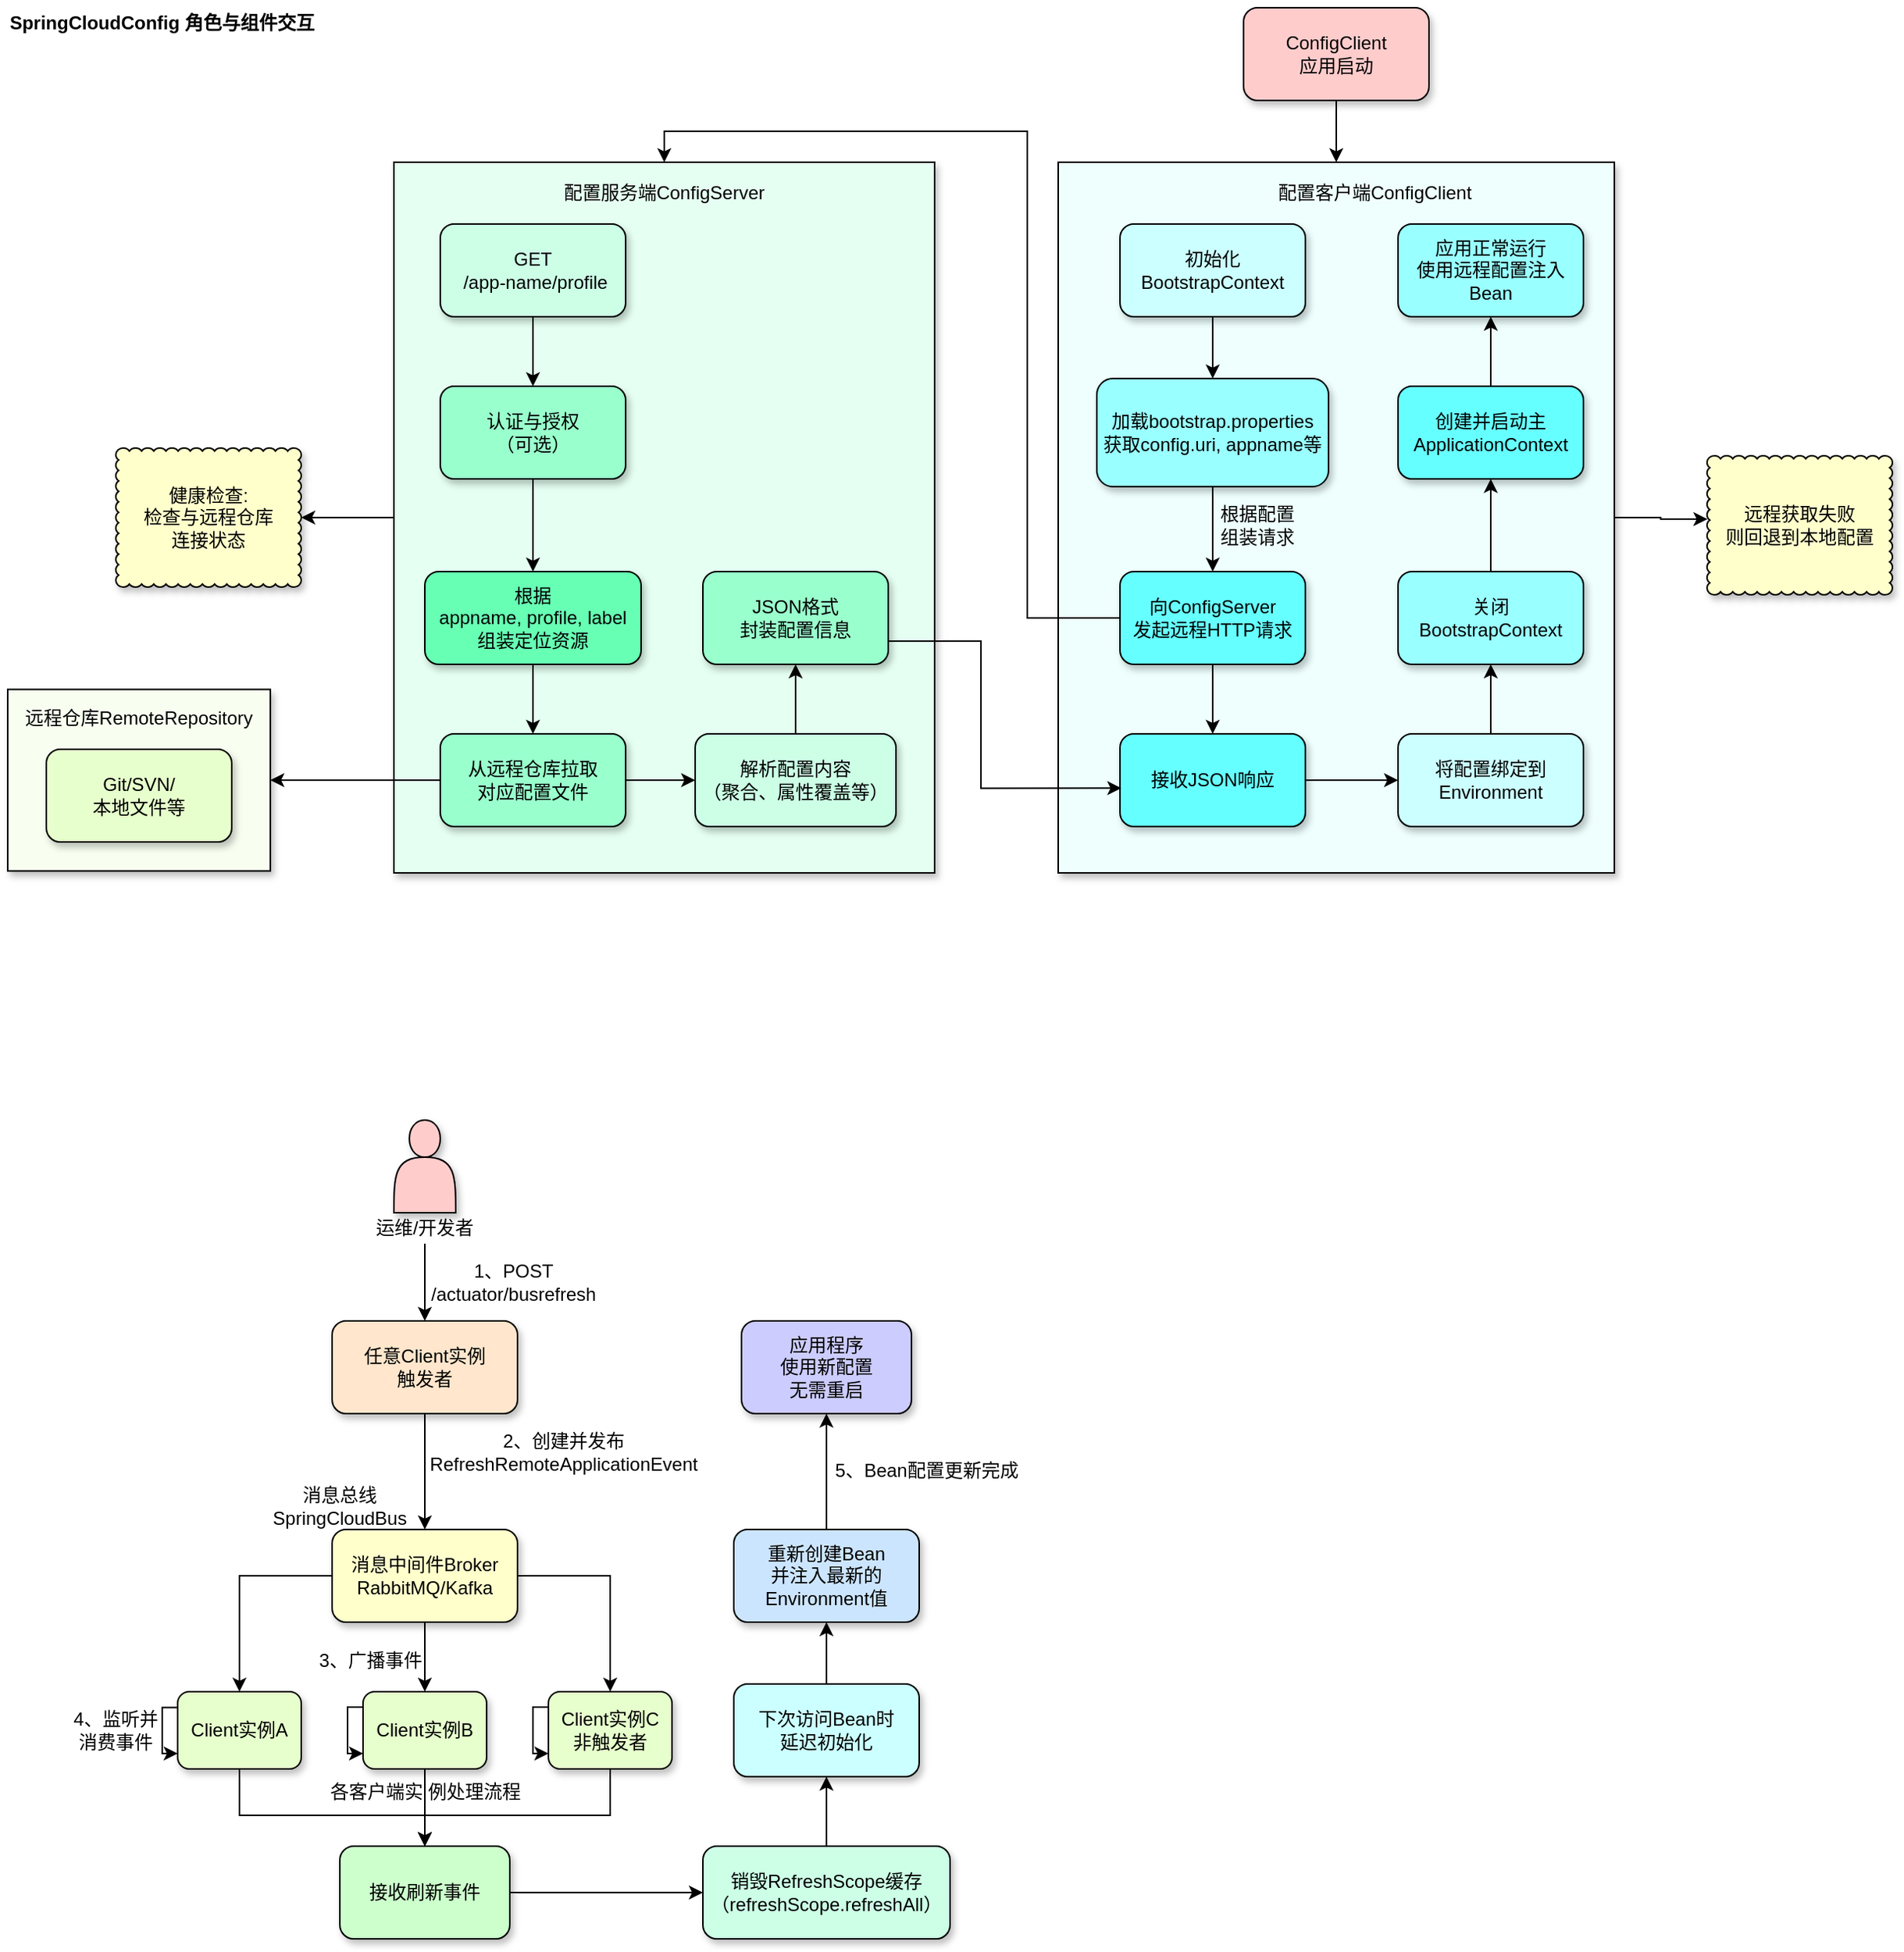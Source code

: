 <mxfile version="28.1.0">
  <diagram name="第 1 页" id="NeXlB-DkaC1V6HmDpA3a">
    <mxGraphModel dx="2140" dy="639" grid="1" gridSize="10" guides="1" tooltips="1" connect="1" arrows="1" fold="1" page="1" pageScale="1" pageWidth="827" pageHeight="1169" math="0" shadow="0">
      <root>
        <mxCell id="0" />
        <mxCell id="1" parent="0" />
        <mxCell id="AN1FsqrcMt11nKGcJI2h-75" value="" style="group" parent="1" vertex="1" connectable="0">
          <mxGeometry x="-690" y="130" width="1220" height="560" as="geometry" />
        </mxCell>
        <mxCell id="AN1FsqrcMt11nKGcJI2h-43" value="" style="rounded=0;whiteSpace=wrap;html=1;fillColor=#EEFFFE;shadow=1;" parent="AN1FsqrcMt11nKGcJI2h-75" vertex="1">
          <mxGeometry x="680" y="100" width="360" height="460" as="geometry" />
        </mxCell>
        <mxCell id="AN1FsqrcMt11nKGcJI2h-74" style="edgeStyle=orthogonalEdgeStyle;rounded=0;orthogonalLoop=1;jettySize=auto;html=1;" parent="AN1FsqrcMt11nKGcJI2h-75" source="AN1FsqrcMt11nKGcJI2h-42" target="AN1FsqrcMt11nKGcJI2h-47" edge="1">
          <mxGeometry relative="1" as="geometry" />
        </mxCell>
        <mxCell id="AN1FsqrcMt11nKGcJI2h-42" value="" style="rounded=0;whiteSpace=wrap;html=1;fillColor=#E5FFF2;shadow=1;" parent="AN1FsqrcMt11nKGcJI2h-75" vertex="1">
          <mxGeometry x="250" y="100" width="350" height="460" as="geometry" />
        </mxCell>
        <mxCell id="AN1FsqrcMt11nKGcJI2h-39" value="" style="rounded=0;whiteSpace=wrap;html=1;fillColor=#F8FFF1;shadow=1;" parent="AN1FsqrcMt11nKGcJI2h-75" vertex="1">
          <mxGeometry y="441.25" width="170" height="117.5" as="geometry" />
        </mxCell>
        <mxCell id="AN1FsqrcMt11nKGcJI2h-45" style="edgeStyle=orthogonalEdgeStyle;rounded=0;orthogonalLoop=1;jettySize=auto;html=1;entryX=0.5;entryY=0;entryDx=0;entryDy=0;" parent="AN1FsqrcMt11nKGcJI2h-75" source="AN1FsqrcMt11nKGcJI2h-1" target="AN1FsqrcMt11nKGcJI2h-43" edge="1">
          <mxGeometry relative="1" as="geometry" />
        </mxCell>
        <mxCell id="AN1FsqrcMt11nKGcJI2h-1" value="ConfigClient&lt;br&gt;应用启动" style="rounded=1;whiteSpace=wrap;html=1;fillColor=#FFCCCC;shadow=1;" parent="AN1FsqrcMt11nKGcJI2h-75" vertex="1">
          <mxGeometry x="800" width="120" height="60" as="geometry" />
        </mxCell>
        <mxCell id="AN1FsqrcMt11nKGcJI2h-7" style="edgeStyle=orthogonalEdgeStyle;rounded=0;orthogonalLoop=1;jettySize=auto;html=1;entryX=0.5;entryY=0;entryDx=0;entryDy=0;" parent="AN1FsqrcMt11nKGcJI2h-75" source="AN1FsqrcMt11nKGcJI2h-2" target="AN1FsqrcMt11nKGcJI2h-6" edge="1">
          <mxGeometry relative="1" as="geometry" />
        </mxCell>
        <mxCell id="AN1FsqrcMt11nKGcJI2h-2" value="初始化BootstrapContext" style="rounded=1;whiteSpace=wrap;html=1;fillColor=#CCFFFF;shadow=1;" parent="AN1FsqrcMt11nKGcJI2h-75" vertex="1">
          <mxGeometry x="720" y="140" width="120" height="60" as="geometry" />
        </mxCell>
        <mxCell id="AN1FsqrcMt11nKGcJI2h-5" value="配置客户端ConfigClient" style="text;strokeColor=none;align=center;fillColor=none;html=1;verticalAlign=middle;whiteSpace=wrap;rounded=0;" parent="AN1FsqrcMt11nKGcJI2h-75" vertex="1">
          <mxGeometry x="820" y="110" width="130" height="20" as="geometry" />
        </mxCell>
        <mxCell id="AN1FsqrcMt11nKGcJI2h-9" style="edgeStyle=orthogonalEdgeStyle;rounded=0;orthogonalLoop=1;jettySize=auto;html=1;entryX=0.5;entryY=0;entryDx=0;entryDy=0;" parent="AN1FsqrcMt11nKGcJI2h-75" source="AN1FsqrcMt11nKGcJI2h-6" target="AN1FsqrcMt11nKGcJI2h-8" edge="1">
          <mxGeometry relative="1" as="geometry" />
        </mxCell>
        <mxCell id="AN1FsqrcMt11nKGcJI2h-6" value="加载bootstrap.properties&lt;br&gt;获取config.uri, appname等" style="rounded=1;whiteSpace=wrap;html=1;fillColor=#99FFFF;shadow=1;" parent="AN1FsqrcMt11nKGcJI2h-75" vertex="1">
          <mxGeometry x="705" y="240" width="150" height="70" as="geometry" />
        </mxCell>
        <mxCell id="AN1FsqrcMt11nKGcJI2h-12" style="edgeStyle=orthogonalEdgeStyle;rounded=0;orthogonalLoop=1;jettySize=auto;html=1;entryX=0.5;entryY=0;entryDx=0;entryDy=0;" parent="AN1FsqrcMt11nKGcJI2h-75" source="AN1FsqrcMt11nKGcJI2h-8" target="AN1FsqrcMt11nKGcJI2h-11" edge="1">
          <mxGeometry relative="1" as="geometry" />
        </mxCell>
        <mxCell id="AN1FsqrcMt11nKGcJI2h-72" style="edgeStyle=orthogonalEdgeStyle;rounded=0;orthogonalLoop=1;jettySize=auto;html=1;entryX=0.5;entryY=0;entryDx=0;entryDy=0;" parent="AN1FsqrcMt11nKGcJI2h-75" source="AN1FsqrcMt11nKGcJI2h-8" target="AN1FsqrcMt11nKGcJI2h-42" edge="1">
          <mxGeometry relative="1" as="geometry" />
        </mxCell>
        <mxCell id="AN1FsqrcMt11nKGcJI2h-8" value="向ConfigServer&lt;br&gt;发起远程HTTP请求" style="rounded=1;whiteSpace=wrap;html=1;fillColor=#66FFFF;shadow=1;" parent="AN1FsqrcMt11nKGcJI2h-75" vertex="1">
          <mxGeometry x="720" y="365" width="120" height="60" as="geometry" />
        </mxCell>
        <mxCell id="AN1FsqrcMt11nKGcJI2h-10" value="根据配置&lt;br&gt;组装请求" style="text;strokeColor=none;align=center;fillColor=none;html=1;verticalAlign=middle;whiteSpace=wrap;rounded=0;" parent="AN1FsqrcMt11nKGcJI2h-75" vertex="1">
          <mxGeometry x="784" y="320" width="50" height="30" as="geometry" />
        </mxCell>
        <mxCell id="AN1FsqrcMt11nKGcJI2h-63" style="edgeStyle=orthogonalEdgeStyle;rounded=0;orthogonalLoop=1;jettySize=auto;html=1;entryX=0;entryY=0.5;entryDx=0;entryDy=0;" parent="AN1FsqrcMt11nKGcJI2h-75" source="AN1FsqrcMt11nKGcJI2h-11" target="AN1FsqrcMt11nKGcJI2h-13" edge="1">
          <mxGeometry relative="1" as="geometry" />
        </mxCell>
        <mxCell id="AN1FsqrcMt11nKGcJI2h-11" value="接收JSON响应" style="rounded=1;whiteSpace=wrap;html=1;fillColor=#66FFFF;shadow=1;" parent="AN1FsqrcMt11nKGcJI2h-75" vertex="1">
          <mxGeometry x="720" y="470" width="120" height="60" as="geometry" />
        </mxCell>
        <mxCell id="AN1FsqrcMt11nKGcJI2h-64" style="edgeStyle=orthogonalEdgeStyle;rounded=0;orthogonalLoop=1;jettySize=auto;html=1;" parent="AN1FsqrcMt11nKGcJI2h-75" source="AN1FsqrcMt11nKGcJI2h-13" target="AN1FsqrcMt11nKGcJI2h-15" edge="1">
          <mxGeometry relative="1" as="geometry" />
        </mxCell>
        <mxCell id="AN1FsqrcMt11nKGcJI2h-13" value="将配置绑定到Environment" style="rounded=1;whiteSpace=wrap;html=1;fillColor=#CCFFFF;shadow=1;" parent="AN1FsqrcMt11nKGcJI2h-75" vertex="1">
          <mxGeometry x="900" y="470" width="120" height="60" as="geometry" />
        </mxCell>
        <mxCell id="AN1FsqrcMt11nKGcJI2h-65" style="edgeStyle=orthogonalEdgeStyle;rounded=0;orthogonalLoop=1;jettySize=auto;html=1;entryX=0.5;entryY=1;entryDx=0;entryDy=0;" parent="AN1FsqrcMt11nKGcJI2h-75" source="AN1FsqrcMt11nKGcJI2h-15" target="AN1FsqrcMt11nKGcJI2h-17" edge="1">
          <mxGeometry relative="1" as="geometry" />
        </mxCell>
        <mxCell id="AN1FsqrcMt11nKGcJI2h-15" value="关闭&lt;br&gt;BootstrapContext" style="rounded=1;whiteSpace=wrap;html=1;fillColor=#99FFFF;shadow=1;" parent="AN1FsqrcMt11nKGcJI2h-75" vertex="1">
          <mxGeometry x="900" y="365" width="120" height="60" as="geometry" />
        </mxCell>
        <mxCell id="AN1FsqrcMt11nKGcJI2h-66" style="edgeStyle=orthogonalEdgeStyle;rounded=0;orthogonalLoop=1;jettySize=auto;html=1;entryX=0.5;entryY=1;entryDx=0;entryDy=0;" parent="AN1FsqrcMt11nKGcJI2h-75" source="AN1FsqrcMt11nKGcJI2h-17" target="AN1FsqrcMt11nKGcJI2h-19" edge="1">
          <mxGeometry relative="1" as="geometry" />
        </mxCell>
        <mxCell id="AN1FsqrcMt11nKGcJI2h-17" value="创建并启动主ApplicationContext" style="rounded=1;whiteSpace=wrap;html=1;fillColor=#66FFFF;shadow=1;" parent="AN1FsqrcMt11nKGcJI2h-75" vertex="1">
          <mxGeometry x="900" y="245" width="120" height="60" as="geometry" />
        </mxCell>
        <mxCell id="AN1FsqrcMt11nKGcJI2h-19" value="应用正常运行&lt;br&gt;使用远程配置注入Bean" style="rounded=1;whiteSpace=wrap;html=1;fillColor=#99FFFF;shadow=1;" parent="AN1FsqrcMt11nKGcJI2h-75" vertex="1">
          <mxGeometry x="900" y="140" width="120" height="60" as="geometry" />
        </mxCell>
        <mxCell id="AN1FsqrcMt11nKGcJI2h-27" style="edgeStyle=orthogonalEdgeStyle;rounded=0;orthogonalLoop=1;jettySize=auto;html=1;entryX=0.5;entryY=0;entryDx=0;entryDy=0;" parent="AN1FsqrcMt11nKGcJI2h-75" source="AN1FsqrcMt11nKGcJI2h-21" target="AN1FsqrcMt11nKGcJI2h-24" edge="1">
          <mxGeometry relative="1" as="geometry" />
        </mxCell>
        <mxCell id="AN1FsqrcMt11nKGcJI2h-21" value="GET&lt;br&gt;&amp;nbsp;/app-name/profile" style="rounded=1;whiteSpace=wrap;html=1;fillColor=#CCFFE6;shadow=1;" parent="AN1FsqrcMt11nKGcJI2h-75" vertex="1">
          <mxGeometry x="280" y="140" width="120" height="60" as="geometry" />
        </mxCell>
        <mxCell id="AN1FsqrcMt11nKGcJI2h-23" value="配置服务端ConfigServer" style="text;strokeColor=none;align=center;fillColor=none;html=1;verticalAlign=middle;whiteSpace=wrap;rounded=0;" parent="AN1FsqrcMt11nKGcJI2h-75" vertex="1">
          <mxGeometry x="355" y="110" width="140" height="20" as="geometry" />
        </mxCell>
        <mxCell id="AN1FsqrcMt11nKGcJI2h-28" style="edgeStyle=orthogonalEdgeStyle;rounded=0;orthogonalLoop=1;jettySize=auto;html=1;entryX=0.5;entryY=0;entryDx=0;entryDy=0;" parent="AN1FsqrcMt11nKGcJI2h-75" source="AN1FsqrcMt11nKGcJI2h-24" target="AN1FsqrcMt11nKGcJI2h-25" edge="1">
          <mxGeometry relative="1" as="geometry" />
        </mxCell>
        <mxCell id="AN1FsqrcMt11nKGcJI2h-24" value="认证与授权&lt;br&gt;（可选）" style="rounded=1;whiteSpace=wrap;html=1;fillColor=#99FFCC;shadow=1;" parent="AN1FsqrcMt11nKGcJI2h-75" vertex="1">
          <mxGeometry x="280" y="245" width="120" height="60" as="geometry" />
        </mxCell>
        <mxCell id="AN1FsqrcMt11nKGcJI2h-29" style="edgeStyle=orthogonalEdgeStyle;rounded=0;orthogonalLoop=1;jettySize=auto;html=1;entryX=0.5;entryY=0;entryDx=0;entryDy=0;" parent="AN1FsqrcMt11nKGcJI2h-75" source="AN1FsqrcMt11nKGcJI2h-25" target="AN1FsqrcMt11nKGcJI2h-26" edge="1">
          <mxGeometry relative="1" as="geometry" />
        </mxCell>
        <mxCell id="AN1FsqrcMt11nKGcJI2h-25" value="根据&lt;br&gt;appname, profile, label&lt;br&gt;组装定位资源" style="rounded=1;whiteSpace=wrap;html=1;fillColor=#66FFB3;shadow=1;" parent="AN1FsqrcMt11nKGcJI2h-75" vertex="1">
          <mxGeometry x="270" y="365" width="140" height="60" as="geometry" />
        </mxCell>
        <mxCell id="AN1FsqrcMt11nKGcJI2h-69" style="edgeStyle=orthogonalEdgeStyle;rounded=0;orthogonalLoop=1;jettySize=auto;html=1;entryX=0;entryY=0.5;entryDx=0;entryDy=0;" parent="AN1FsqrcMt11nKGcJI2h-75" source="AN1FsqrcMt11nKGcJI2h-26" target="AN1FsqrcMt11nKGcJI2h-30" edge="1">
          <mxGeometry relative="1" as="geometry" />
        </mxCell>
        <mxCell id="AN1FsqrcMt11nKGcJI2h-73" style="edgeStyle=orthogonalEdgeStyle;rounded=0;orthogonalLoop=1;jettySize=auto;html=1;entryX=1;entryY=0.5;entryDx=0;entryDy=0;" parent="AN1FsqrcMt11nKGcJI2h-75" source="AN1FsqrcMt11nKGcJI2h-26" target="AN1FsqrcMt11nKGcJI2h-39" edge="1">
          <mxGeometry relative="1" as="geometry" />
        </mxCell>
        <mxCell id="AN1FsqrcMt11nKGcJI2h-26" value="从远程仓库拉取&lt;br&gt;对应配置文件" style="rounded=1;whiteSpace=wrap;html=1;fillColor=#99FFCC;shadow=1;" parent="AN1FsqrcMt11nKGcJI2h-75" vertex="1">
          <mxGeometry x="280" y="470" width="120" height="60" as="geometry" />
        </mxCell>
        <mxCell id="AN1FsqrcMt11nKGcJI2h-70" style="edgeStyle=orthogonalEdgeStyle;rounded=0;orthogonalLoop=1;jettySize=auto;html=1;" parent="AN1FsqrcMt11nKGcJI2h-75" source="AN1FsqrcMt11nKGcJI2h-30" target="AN1FsqrcMt11nKGcJI2h-32" edge="1">
          <mxGeometry relative="1" as="geometry" />
        </mxCell>
        <mxCell id="AN1FsqrcMt11nKGcJI2h-30" value="解析配置内容&lt;br&gt;（聚合、属性覆盖等）" style="rounded=1;whiteSpace=wrap;html=1;fillColor=#CCFFE6;shadow=1;" parent="AN1FsqrcMt11nKGcJI2h-75" vertex="1">
          <mxGeometry x="445" y="470" width="130" height="60" as="geometry" />
        </mxCell>
        <mxCell id="AN1FsqrcMt11nKGcJI2h-32" value="JSON格式&lt;br&gt;封装配置信息" style="rounded=1;whiteSpace=wrap;html=1;fillColor=#99FFCC;shadow=1;" parent="AN1FsqrcMt11nKGcJI2h-75" vertex="1">
          <mxGeometry x="450" y="365" width="120" height="60" as="geometry" />
        </mxCell>
        <mxCell id="AN1FsqrcMt11nKGcJI2h-36" value="Git/SVN/&lt;br&gt;本地文件等" style="rounded=1;whiteSpace=wrap;html=1;fillColor=#E6FFCC;shadow=1;" parent="AN1FsqrcMt11nKGcJI2h-75" vertex="1">
          <mxGeometry x="25" y="480" width="120" height="60" as="geometry" />
        </mxCell>
        <mxCell id="AN1FsqrcMt11nKGcJI2h-40" value="远程仓库RemoteRepository" style="text;strokeColor=none;align=center;fillColor=none;html=1;verticalAlign=middle;whiteSpace=wrap;rounded=0;" parent="AN1FsqrcMt11nKGcJI2h-75" vertex="1">
          <mxGeometry x="10" y="450" width="150" height="20" as="geometry" />
        </mxCell>
        <mxCell id="AN1FsqrcMt11nKGcJI2h-47" value="健康检查:&lt;br&gt;检查与远程仓库&lt;br&gt;连接状态" style="whiteSpace=wrap;html=1;shape=mxgraph.basic.cloud_rect;fillColor=#FFFFCC;shadow=1;" parent="AN1FsqrcMt11nKGcJI2h-75" vertex="1">
          <mxGeometry x="70" y="285" width="120" height="90" as="geometry" />
        </mxCell>
        <mxCell id="AN1FsqrcMt11nKGcJI2h-51" value="远程获取失败&lt;br&gt;则回退到本地配置" style="whiteSpace=wrap;html=1;shape=mxgraph.basic.cloud_rect;fillColor=#FFFFCC;shadow=1;" parent="AN1FsqrcMt11nKGcJI2h-75" vertex="1">
          <mxGeometry x="1100" y="290" width="120" height="90" as="geometry" />
        </mxCell>
        <mxCell id="AN1FsqrcMt11nKGcJI2h-59" value="&lt;b&gt;SpringCloudConfig 角色与组件交互&lt;/b&gt;" style="text;strokeColor=none;align=center;fillColor=none;html=1;verticalAlign=middle;whiteSpace=wrap;rounded=0;" parent="AN1FsqrcMt11nKGcJI2h-75" vertex="1">
          <mxGeometry width="200" height="20" as="geometry" />
        </mxCell>
        <mxCell id="AN1FsqrcMt11nKGcJI2h-67" style="edgeStyle=orthogonalEdgeStyle;rounded=0;orthogonalLoop=1;jettySize=auto;html=1;entryX=0.002;entryY=0.456;entryDx=0;entryDy=0;entryPerimeter=0;" parent="AN1FsqrcMt11nKGcJI2h-75" source="AN1FsqrcMt11nKGcJI2h-43" target="AN1FsqrcMt11nKGcJI2h-51" edge="1">
          <mxGeometry relative="1" as="geometry" />
        </mxCell>
        <mxCell id="AN1FsqrcMt11nKGcJI2h-71" style="edgeStyle=orthogonalEdgeStyle;rounded=0;orthogonalLoop=1;jettySize=auto;html=1;entryX=0.007;entryY=0.586;entryDx=0;entryDy=0;entryPerimeter=0;" parent="AN1FsqrcMt11nKGcJI2h-75" source="AN1FsqrcMt11nKGcJI2h-32" target="AN1FsqrcMt11nKGcJI2h-11" edge="1">
          <mxGeometry relative="1" as="geometry">
            <Array as="points">
              <mxPoint x="630" y="410" />
              <mxPoint x="630" y="505" />
            </Array>
          </mxGeometry>
        </mxCell>
        <mxCell id="wycGZuu_zJKLQWOENlEg-47" value="" style="group" vertex="1" connectable="0" parent="1">
          <mxGeometry x="-650" y="850" width="620" height="530" as="geometry" />
        </mxCell>
        <mxCell id="wycGZuu_zJKLQWOENlEg-1" value="" style="shape=actor;whiteSpace=wrap;html=1;fillColor=#FFCCCC;shadow=1;" vertex="1" parent="wycGZuu_zJKLQWOENlEg-47">
          <mxGeometry x="210" width="40" height="60" as="geometry" />
        </mxCell>
        <mxCell id="wycGZuu_zJKLQWOENlEg-4" style="edgeStyle=orthogonalEdgeStyle;rounded=0;orthogonalLoop=1;jettySize=auto;html=1;entryX=0.5;entryY=0;entryDx=0;entryDy=0;" edge="1" parent="wycGZuu_zJKLQWOENlEg-47" source="wycGZuu_zJKLQWOENlEg-2" target="wycGZuu_zJKLQWOENlEg-3">
          <mxGeometry relative="1" as="geometry" />
        </mxCell>
        <mxCell id="wycGZuu_zJKLQWOENlEg-2" value="运维/开发者" style="text;strokeColor=none;align=center;fillColor=none;html=1;verticalAlign=middle;whiteSpace=wrap;rounded=0;" vertex="1" parent="wycGZuu_zJKLQWOENlEg-47">
          <mxGeometry x="195" y="60" width="70" height="20" as="geometry" />
        </mxCell>
        <mxCell id="wycGZuu_zJKLQWOENlEg-7" style="edgeStyle=orthogonalEdgeStyle;rounded=0;orthogonalLoop=1;jettySize=auto;html=1;entryX=0.5;entryY=0;entryDx=0;entryDy=0;" edge="1" parent="wycGZuu_zJKLQWOENlEg-47" source="wycGZuu_zJKLQWOENlEg-3" target="wycGZuu_zJKLQWOENlEg-6">
          <mxGeometry relative="1" as="geometry" />
        </mxCell>
        <mxCell id="wycGZuu_zJKLQWOENlEg-3" value="任意Client实例&lt;br&gt;触发者" style="rounded=1;whiteSpace=wrap;html=1;fillColor=#FFE6CC;shadow=1;" vertex="1" parent="wycGZuu_zJKLQWOENlEg-47">
          <mxGeometry x="170" y="130" width="120" height="60" as="geometry" />
        </mxCell>
        <mxCell id="wycGZuu_zJKLQWOENlEg-5" value="1、POST&lt;br&gt;/actuator/busrefresh" style="text;strokeColor=none;align=center;fillColor=none;html=1;verticalAlign=middle;whiteSpace=wrap;rounded=0;" vertex="1" parent="wycGZuu_zJKLQWOENlEg-47">
          <mxGeometry x="230" y="90" width="115" height="30" as="geometry" />
        </mxCell>
        <mxCell id="wycGZuu_zJKLQWOENlEg-14" style="edgeStyle=orthogonalEdgeStyle;rounded=0;orthogonalLoop=1;jettySize=auto;html=1;entryX=0.5;entryY=0;entryDx=0;entryDy=0;" edge="1" parent="wycGZuu_zJKLQWOENlEg-47" source="wycGZuu_zJKLQWOENlEg-6" target="wycGZuu_zJKLQWOENlEg-12">
          <mxGeometry relative="1" as="geometry" />
        </mxCell>
        <mxCell id="wycGZuu_zJKLQWOENlEg-15" style="edgeStyle=orthogonalEdgeStyle;rounded=0;orthogonalLoop=1;jettySize=auto;html=1;entryX=0.5;entryY=0;entryDx=0;entryDy=0;" edge="1" parent="wycGZuu_zJKLQWOENlEg-47" source="wycGZuu_zJKLQWOENlEg-6" target="wycGZuu_zJKLQWOENlEg-9">
          <mxGeometry relative="1" as="geometry" />
        </mxCell>
        <mxCell id="wycGZuu_zJKLQWOENlEg-16" style="edgeStyle=orthogonalEdgeStyle;rounded=0;orthogonalLoop=1;jettySize=auto;html=1;entryX=0.5;entryY=0;entryDx=0;entryDy=0;" edge="1" parent="wycGZuu_zJKLQWOENlEg-47" source="wycGZuu_zJKLQWOENlEg-6" target="wycGZuu_zJKLQWOENlEg-13">
          <mxGeometry relative="1" as="geometry" />
        </mxCell>
        <mxCell id="wycGZuu_zJKLQWOENlEg-6" value="消息中间件Broker&lt;br&gt;RabbitMQ/Kafka" style="rounded=1;whiteSpace=wrap;html=1;fillColor=#FFFFCC;shadow=1;" vertex="1" parent="wycGZuu_zJKLQWOENlEg-47">
          <mxGeometry x="170" y="265" width="120" height="60" as="geometry" />
        </mxCell>
        <mxCell id="wycGZuu_zJKLQWOENlEg-8" value="消息总线&lt;br&gt;SpringCloudBus" style="text;strokeColor=none;align=center;fillColor=none;html=1;verticalAlign=middle;whiteSpace=wrap;rounded=0;" vertex="1" parent="wycGZuu_zJKLQWOENlEg-47">
          <mxGeometry x="130" y="235" width="90" height="30" as="geometry" />
        </mxCell>
        <mxCell id="wycGZuu_zJKLQWOENlEg-23" style="edgeStyle=orthogonalEdgeStyle;rounded=0;orthogonalLoop=1;jettySize=auto;html=1;entryX=0;entryY=0.8;entryDx=0;entryDy=0;entryPerimeter=0;exitX=-0.001;exitY=0.206;exitDx=0;exitDy=0;exitPerimeter=0;" edge="1" parent="wycGZuu_zJKLQWOENlEg-47" source="wycGZuu_zJKLQWOENlEg-9" target="wycGZuu_zJKLQWOENlEg-9">
          <mxGeometry relative="1" as="geometry">
            <mxPoint x="60" y="410" as="targetPoint" />
            <Array as="points">
              <mxPoint x="60" y="380" />
              <mxPoint x="60" y="410" />
            </Array>
          </mxGeometry>
        </mxCell>
        <mxCell id="wycGZuu_zJKLQWOENlEg-33" style="edgeStyle=orthogonalEdgeStyle;rounded=0;orthogonalLoop=1;jettySize=auto;html=1;entryX=0.5;entryY=0;entryDx=0;entryDy=0;exitX=0.5;exitY=1;exitDx=0;exitDy=0;" edge="1" parent="wycGZuu_zJKLQWOENlEg-47" source="wycGZuu_zJKLQWOENlEg-9" target="wycGZuu_zJKLQWOENlEg-21">
          <mxGeometry relative="1" as="geometry">
            <Array as="points">
              <mxPoint x="110" y="450" />
              <mxPoint x="230" y="450" />
            </Array>
          </mxGeometry>
        </mxCell>
        <mxCell id="wycGZuu_zJKLQWOENlEg-9" value="Client实例A" style="rounded=1;whiteSpace=wrap;html=1;fillColor=#E6FFCC;shadow=1;" vertex="1" parent="wycGZuu_zJKLQWOENlEg-47">
          <mxGeometry x="70" y="370" width="80" height="50" as="geometry" />
        </mxCell>
        <mxCell id="wycGZuu_zJKLQWOENlEg-10" value="2、创建并发布&lt;br&gt;RefreshRemoteApplicationEvent" style="text;strokeColor=none;align=center;fillColor=none;html=1;verticalAlign=middle;whiteSpace=wrap;rounded=0;" vertex="1" parent="wycGZuu_zJKLQWOENlEg-47">
          <mxGeometry x="230" y="200" width="180" height="30" as="geometry" />
        </mxCell>
        <mxCell id="wycGZuu_zJKLQWOENlEg-34" style="edgeStyle=orthogonalEdgeStyle;rounded=0;orthogonalLoop=1;jettySize=auto;html=1;" edge="1" parent="wycGZuu_zJKLQWOENlEg-47" source="wycGZuu_zJKLQWOENlEg-12">
          <mxGeometry relative="1" as="geometry">
            <mxPoint x="230" y="470" as="targetPoint" />
          </mxGeometry>
        </mxCell>
        <mxCell id="wycGZuu_zJKLQWOENlEg-12" value="Client实例B" style="rounded=1;whiteSpace=wrap;html=1;fillColor=#E6FFCC;shadow=1;" vertex="1" parent="wycGZuu_zJKLQWOENlEg-47">
          <mxGeometry x="190" y="370" width="80" height="50" as="geometry" />
        </mxCell>
        <mxCell id="wycGZuu_zJKLQWOENlEg-35" style="edgeStyle=orthogonalEdgeStyle;rounded=0;orthogonalLoop=1;jettySize=auto;html=1;entryX=0.5;entryY=0;entryDx=0;entryDy=0;exitX=0.5;exitY=1;exitDx=0;exitDy=0;" edge="1" parent="wycGZuu_zJKLQWOENlEg-47" source="wycGZuu_zJKLQWOENlEg-13" target="wycGZuu_zJKLQWOENlEg-21">
          <mxGeometry relative="1" as="geometry">
            <Array as="points">
              <mxPoint x="350" y="450" />
              <mxPoint x="230" y="450" />
            </Array>
          </mxGeometry>
        </mxCell>
        <mxCell id="wycGZuu_zJKLQWOENlEg-13" value="Client实例C&lt;br&gt;非触发者" style="rounded=1;whiteSpace=wrap;html=1;fillColor=#E6FFCC;shadow=1;" vertex="1" parent="wycGZuu_zJKLQWOENlEg-47">
          <mxGeometry x="310" y="370" width="80" height="50" as="geometry" />
        </mxCell>
        <mxCell id="wycGZuu_zJKLQWOENlEg-19" value="3、广播事件" style="text;strokeColor=none;align=center;fillColor=none;html=1;verticalAlign=middle;whiteSpace=wrap;rounded=0;" vertex="1" parent="wycGZuu_zJKLQWOENlEg-47">
          <mxGeometry x="160" y="340" width="70" height="20" as="geometry" />
        </mxCell>
        <mxCell id="wycGZuu_zJKLQWOENlEg-41" style="edgeStyle=orthogonalEdgeStyle;rounded=0;orthogonalLoop=1;jettySize=auto;html=1;entryX=0;entryY=0.5;entryDx=0;entryDy=0;" edge="1" parent="wycGZuu_zJKLQWOENlEg-47" source="wycGZuu_zJKLQWOENlEg-21" target="wycGZuu_zJKLQWOENlEg-27">
          <mxGeometry relative="1" as="geometry" />
        </mxCell>
        <mxCell id="wycGZuu_zJKLQWOENlEg-21" value="接收刷新事件" style="rounded=1;whiteSpace=wrap;html=1;fillColor=#CCFFCC;shadow=1;" vertex="1" parent="wycGZuu_zJKLQWOENlEg-47">
          <mxGeometry x="175" y="470" width="110" height="60" as="geometry" />
        </mxCell>
        <mxCell id="wycGZuu_zJKLQWOENlEg-24" style="edgeStyle=orthogonalEdgeStyle;rounded=0;orthogonalLoop=1;jettySize=auto;html=1;entryX=0;entryY=0.8;entryDx=0;entryDy=0;entryPerimeter=0;exitX=-0.001;exitY=0.206;exitDx=0;exitDy=0;exitPerimeter=0;" edge="1" parent="wycGZuu_zJKLQWOENlEg-47">
          <mxGeometry relative="1" as="geometry">
            <mxPoint x="190" y="410" as="targetPoint" />
            <mxPoint x="190" y="380" as="sourcePoint" />
            <Array as="points">
              <mxPoint x="180" y="380" />
              <mxPoint x="180" y="410" />
            </Array>
          </mxGeometry>
        </mxCell>
        <mxCell id="wycGZuu_zJKLQWOENlEg-25" style="edgeStyle=orthogonalEdgeStyle;rounded=0;orthogonalLoop=1;jettySize=auto;html=1;entryX=0;entryY=0.8;entryDx=0;entryDy=0;entryPerimeter=0;exitX=-0.001;exitY=0.206;exitDx=0;exitDy=0;exitPerimeter=0;" edge="1" parent="wycGZuu_zJKLQWOENlEg-47">
          <mxGeometry relative="1" as="geometry">
            <mxPoint x="310" y="410" as="targetPoint" />
            <mxPoint x="310" y="380" as="sourcePoint" />
            <Array as="points">
              <mxPoint x="300" y="380" />
              <mxPoint x="300" y="410" />
            </Array>
          </mxGeometry>
        </mxCell>
        <mxCell id="wycGZuu_zJKLQWOENlEg-26" value="4、监听并消费事件" style="text;strokeColor=none;align=center;fillColor=none;html=1;verticalAlign=middle;whiteSpace=wrap;rounded=0;" vertex="1" parent="wycGZuu_zJKLQWOENlEg-47">
          <mxGeometry y="380" width="60" height="30" as="geometry" />
        </mxCell>
        <mxCell id="wycGZuu_zJKLQWOENlEg-42" style="edgeStyle=orthogonalEdgeStyle;rounded=0;orthogonalLoop=1;jettySize=auto;html=1;entryX=0.5;entryY=1;entryDx=0;entryDy=0;" edge="1" parent="wycGZuu_zJKLQWOENlEg-47" source="wycGZuu_zJKLQWOENlEg-27" target="wycGZuu_zJKLQWOENlEg-29">
          <mxGeometry relative="1" as="geometry" />
        </mxCell>
        <mxCell id="wycGZuu_zJKLQWOENlEg-27" value="销毁RefreshScope缓存（refreshScope.refreshAll）" style="rounded=1;whiteSpace=wrap;html=1;fillColor=#CCFFE6;shadow=1;" vertex="1" parent="wycGZuu_zJKLQWOENlEg-47">
          <mxGeometry x="410" y="470" width="160" height="60" as="geometry" />
        </mxCell>
        <mxCell id="wycGZuu_zJKLQWOENlEg-43" style="edgeStyle=orthogonalEdgeStyle;rounded=0;orthogonalLoop=1;jettySize=auto;html=1;entryX=0.5;entryY=1;entryDx=0;entryDy=0;" edge="1" parent="wycGZuu_zJKLQWOENlEg-47" source="wycGZuu_zJKLQWOENlEg-29" target="wycGZuu_zJKLQWOENlEg-31">
          <mxGeometry relative="1" as="geometry" />
        </mxCell>
        <mxCell id="wycGZuu_zJKLQWOENlEg-29" value="下次访问Bean时&lt;br&gt;延迟初始化" style="rounded=1;whiteSpace=wrap;html=1;fillColor=#CCFFFF;shadow=1;" vertex="1" parent="wycGZuu_zJKLQWOENlEg-47">
          <mxGeometry x="430" y="365" width="120" height="60" as="geometry" />
        </mxCell>
        <mxCell id="wycGZuu_zJKLQWOENlEg-44" style="edgeStyle=orthogonalEdgeStyle;rounded=0;orthogonalLoop=1;jettySize=auto;html=1;entryX=0.5;entryY=1;entryDx=0;entryDy=0;" edge="1" parent="wycGZuu_zJKLQWOENlEg-47" source="wycGZuu_zJKLQWOENlEg-31" target="wycGZuu_zJKLQWOENlEg-37">
          <mxGeometry relative="1" as="geometry" />
        </mxCell>
        <mxCell id="wycGZuu_zJKLQWOENlEg-31" value="重新创建Bean&lt;br&gt;并注入最新的Environment值" style="rounded=1;whiteSpace=wrap;html=1;fillColor=#CCE5FF;shadow=1;" vertex="1" parent="wycGZuu_zJKLQWOENlEg-47">
          <mxGeometry x="430" y="265" width="120" height="60" as="geometry" />
        </mxCell>
        <mxCell id="wycGZuu_zJKLQWOENlEg-36" value="各客户端实 例处理流程" style="text;strokeColor=none;align=center;fillColor=none;html=1;verticalAlign=middle;whiteSpace=wrap;rounded=0;" vertex="1" parent="wycGZuu_zJKLQWOENlEg-47">
          <mxGeometry x="157.5" y="430" width="145" height="10" as="geometry" />
        </mxCell>
        <mxCell id="wycGZuu_zJKLQWOENlEg-37" value="应用程序&lt;br&gt;使用新配置&lt;br&gt;无需重启" style="rounded=1;whiteSpace=wrap;html=1;fillColor=#CCCCFF;shadow=1;" vertex="1" parent="wycGZuu_zJKLQWOENlEg-47">
          <mxGeometry x="435" y="130" width="110" height="60" as="geometry" />
        </mxCell>
        <mxCell id="wycGZuu_zJKLQWOENlEg-39" value="5、Bean配置更新完成" style="text;strokeColor=none;align=center;fillColor=none;html=1;verticalAlign=middle;whiteSpace=wrap;rounded=0;" vertex="1" parent="wycGZuu_zJKLQWOENlEg-47">
          <mxGeometry x="490" y="219" width="130" height="16" as="geometry" />
        </mxCell>
      </root>
    </mxGraphModel>
  </diagram>
</mxfile>
